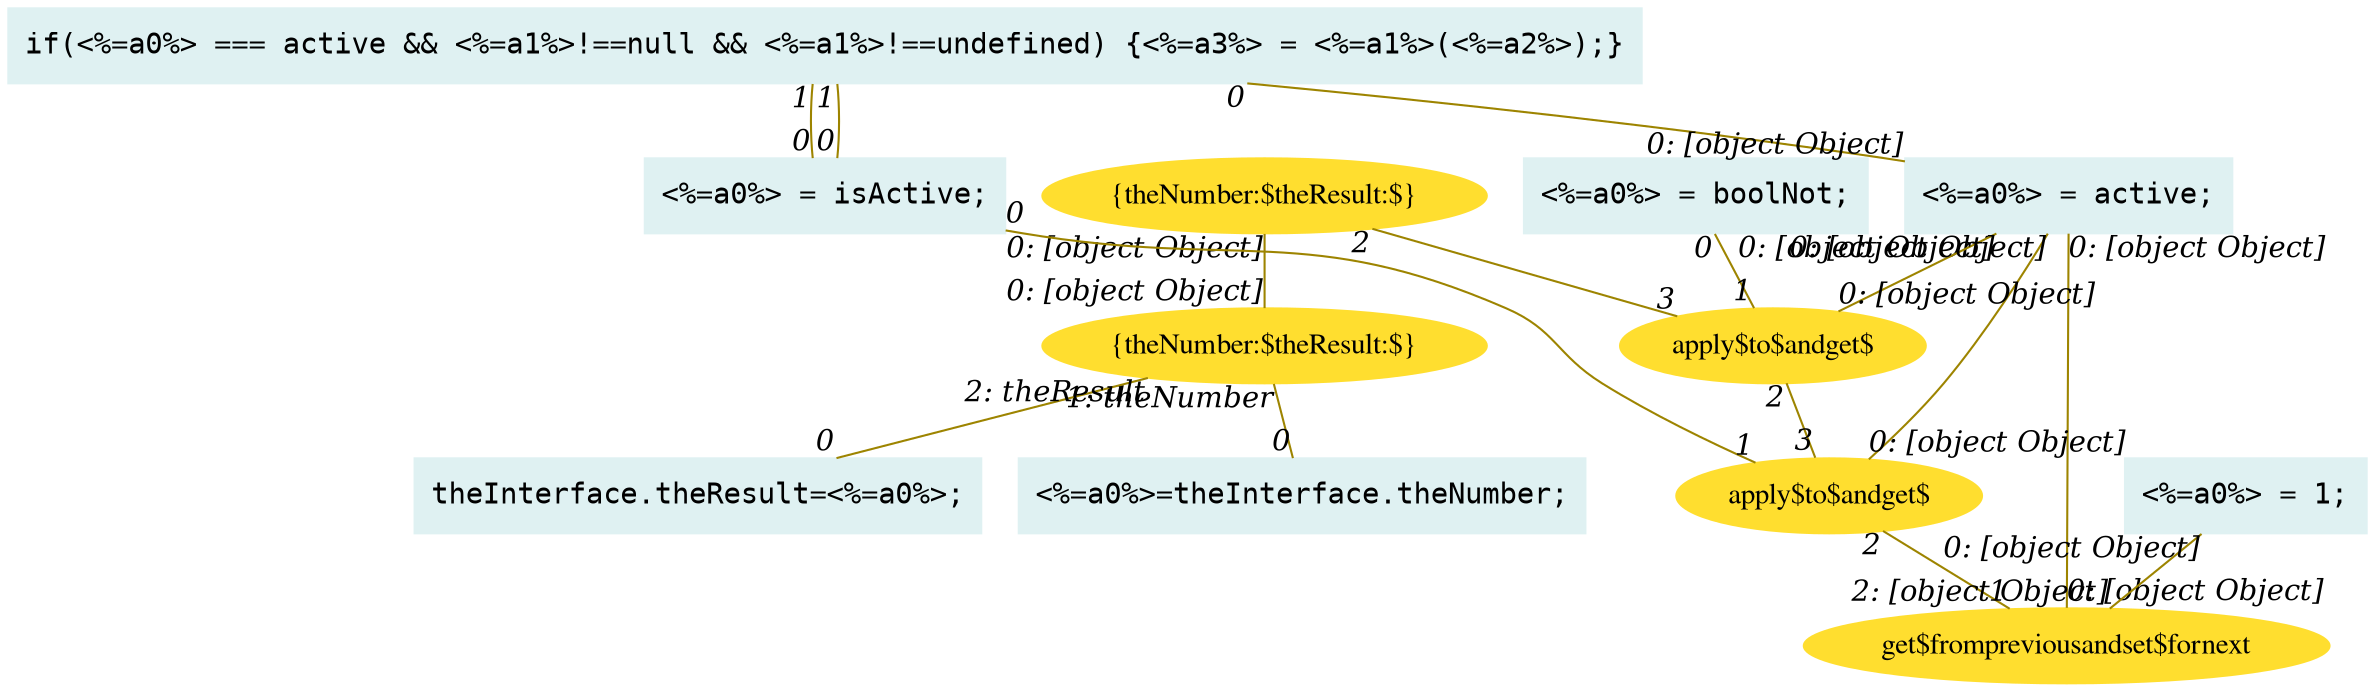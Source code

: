 digraph g{node_1741 [shape="box", style="filled", color="#dff1f2", fontname="Courier", label="<%=a0%>=theInterface.theNumber;
" ]
node_1743 [shape="box", style="filled", color="#dff1f2", fontname="Courier", label="theInterface.theResult=<%=a0%>;
" ]
node_1745 [shape="ellipse", style="filled", color="#ffde2f", fontname="Times", label="{theNumber:$theResult:$}" ]
node_1759 [shape="ellipse", style="filled", color="#ffde2f", fontname="Times", label="get$frompreviousandset$fornext" ]
node_1774 [shape="ellipse", style="filled", color="#ffde2f", fontname="Times", label="apply$to$andget$" ]
node_1790 [shape="ellipse", style="filled", color="#ffde2f", fontname="Times", label="apply$to$andget$" ]
node_1799 [shape="ellipse", style="filled", color="#ffde2f", fontname="Times", label="{theNumber:$theResult:$}" ]
node_1806 [shape="box", style="filled", color="#dff1f2", fontname="Courier", label="<%=a0%> = active;
" ]
node_1813 [shape="box", style="filled", color="#dff1f2", fontname="Courier", label="<%=a0%> = isActive;
" ]
node_1815 [shape="box", style="filled", color="#dff1f2", fontname="Courier", label="<%=a0%> = boolNot;
" ]
node_1817 [shape="box", style="filled", color="#dff1f2", fontname="Courier", label="<%=a0%> = 1;
" ]
node_1819 [shape="box", style="filled", color="#dff1f2", fontname="Courier", label="if(<%=a0%> === active && <%=a1%>!==null && <%=a1%>!==undefined) {<%=a3%> = <%=a1%>(<%=a2%>);}
" ]
node_1745 -> node_1741 [dir=none, arrowHead=none, fontname="Times-Italic", arrowsize=1, color="#9d8400", label="",  headlabel="0", taillabel="1: theNumber" ]
node_1745 -> node_1743 [dir=none, arrowHead=none, fontname="Times-Italic", arrowsize=1, color="#9d8400", label="",  headlabel="0", taillabel="2: theResult" ]
node_1799 -> node_1745 [dir=none, arrowHead=none, fontname="Times-Italic", arrowsize=1, color="#9d8400", label="",  headlabel="0: [object Object]", taillabel="0: [object Object]" ]
node_1806 -> node_1759 [dir=none, arrowHead=none, fontname="Times-Italic", arrowsize=1, color="#9d8400", label="",  headlabel="0: [object Object]", taillabel="0: [object Object]" ]
node_1774 -> node_1759 [dir=none, arrowHead=none, fontname="Times-Italic", arrowsize=1, color="#9d8400", label="",  headlabel="1", taillabel="2" ]
node_1806 -> node_1774 [dir=none, arrowHead=none, fontname="Times-Italic", arrowsize=1, color="#9d8400", label="",  headlabel="0: [object Object]", taillabel="0: [object Object]" ]
node_1790 -> node_1774 [dir=none, arrowHead=none, fontname="Times-Italic", arrowsize=1, color="#9d8400", label="",  headlabel="3", taillabel="2" ]
node_1806 -> node_1790 [dir=none, arrowHead=none, fontname="Times-Italic", arrowsize=1, color="#9d8400", label="",  headlabel="0: [object Object]", taillabel="0: [object Object]" ]
node_1799 -> node_1790 [dir=none, arrowHead=none, fontname="Times-Italic", arrowsize=1, color="#9d8400", label="",  headlabel="3", taillabel="2" ]
node_1813 -> node_1774 [dir=none, arrowHead=none, fontname="Times-Italic", arrowsize=1, color="#9d8400", label="",  headlabel="1", taillabel="0" ]
node_1815 -> node_1790 [dir=none, arrowHead=none, fontname="Times-Italic", arrowsize=1, color="#9d8400", label="",  headlabel="1", taillabel="0" ]
node_1817 -> node_1759 [dir=none, arrowHead=none, fontname="Times-Italic", arrowsize=1, color="#9d8400", label="",  headlabel="2: [object Object]", taillabel="0: [object Object]" ]
node_1819 -> node_1806 [dir=none, arrowHead=none, fontname="Times-Italic", arrowsize=1, color="#9d8400", label="",  headlabel="0: [object Object]", taillabel="0" ]
node_1819 -> node_1813 [dir=none, arrowHead=none, fontname="Times-Italic", arrowsize=1, color="#9d8400", label="",  headlabel="0", taillabel="1" ]
node_1819 -> node_1813 [dir=none, arrowHead=none, fontname="Times-Italic", arrowsize=1, color="#9d8400", label="",  headlabel="0", taillabel="1" ]
}
